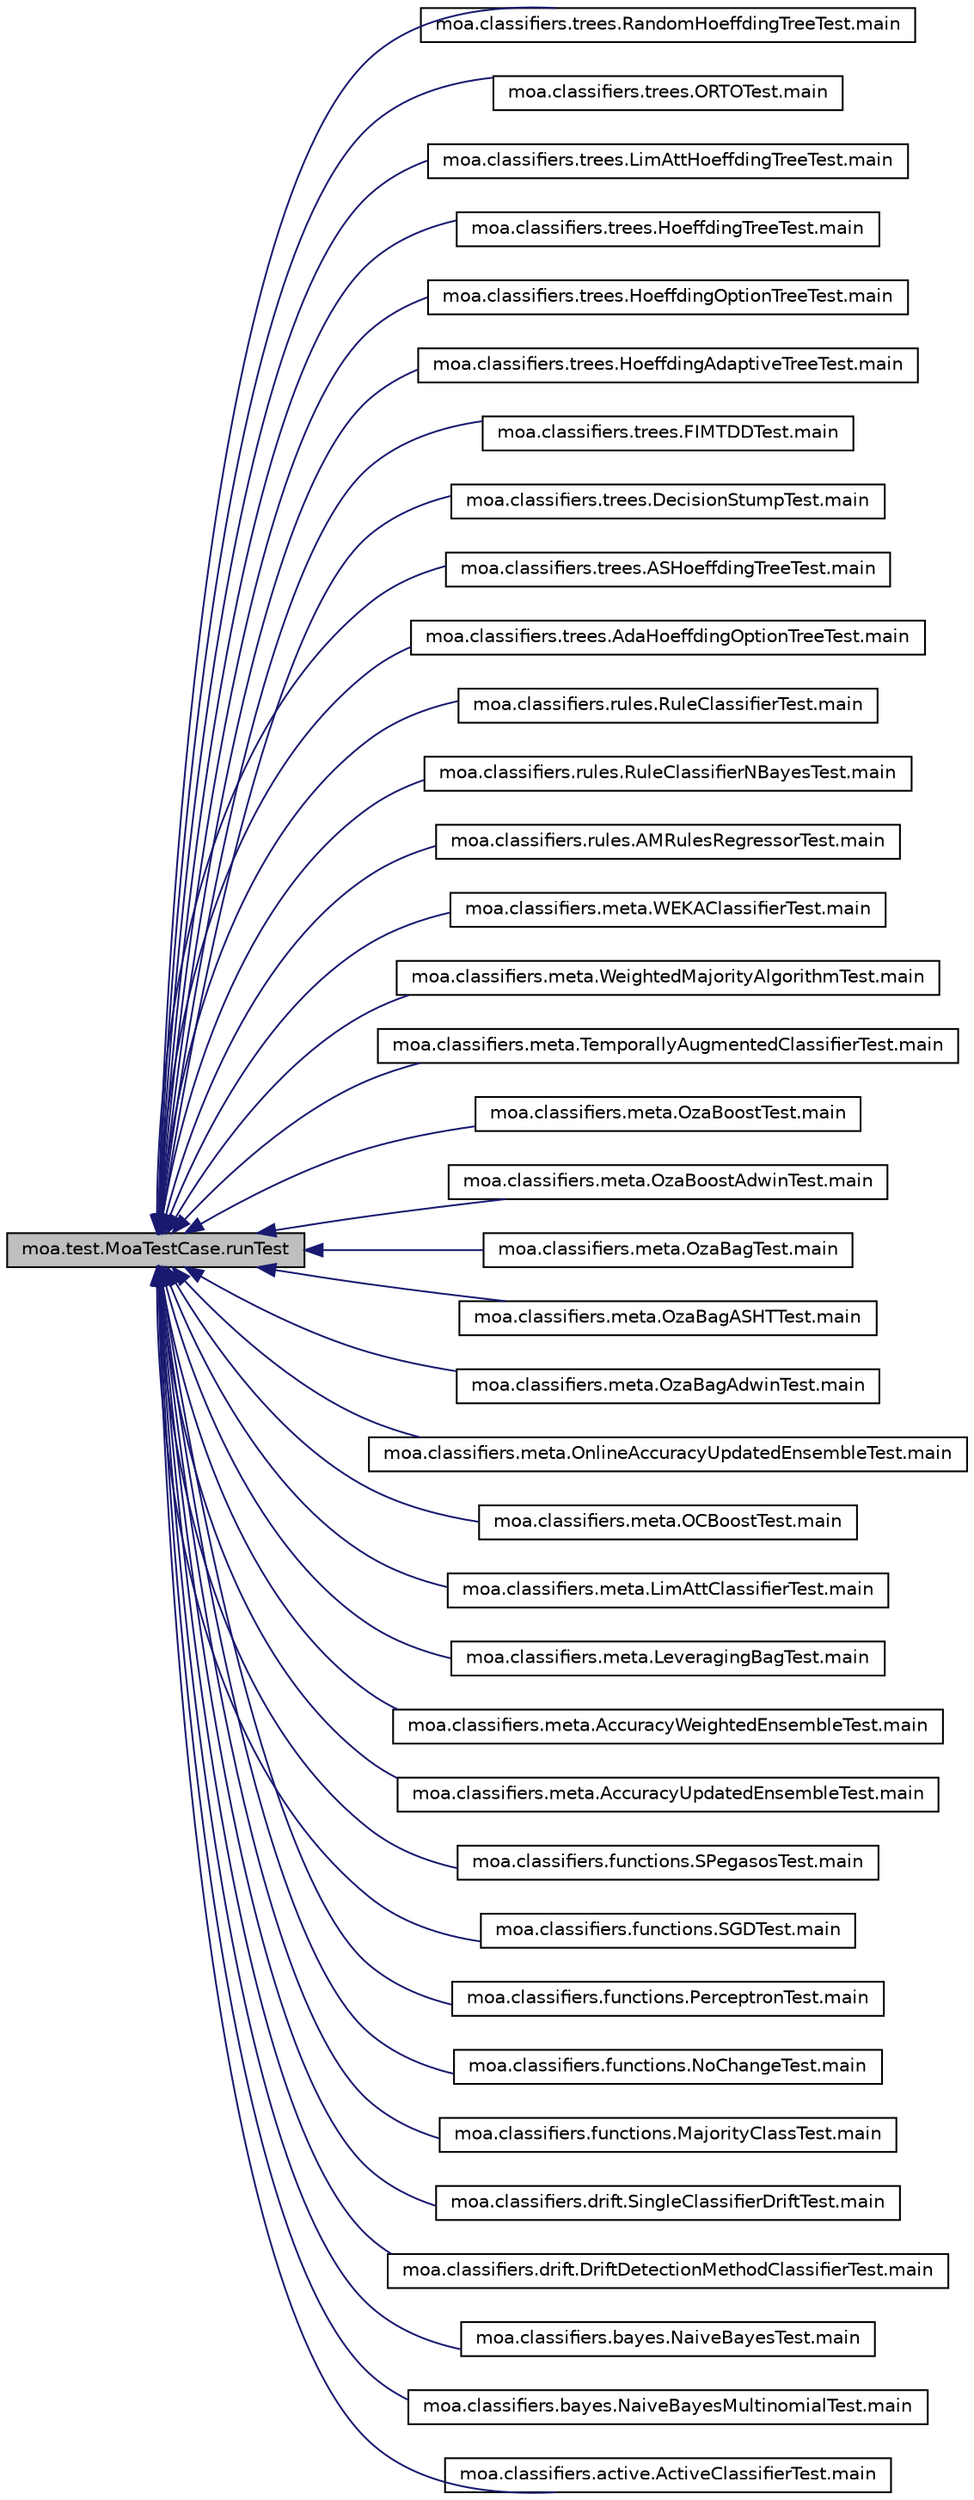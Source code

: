 digraph G
{
  edge [fontname="Helvetica",fontsize="10",labelfontname="Helvetica",labelfontsize="10"];
  node [fontname="Helvetica",fontsize="10",shape=record];
  rankdir=LR;
  Node1 [label="moa.test.MoaTestCase.runTest",height=0.2,width=0.4,color="black", fillcolor="grey75", style="filled" fontcolor="black"];
  Node1 -> Node2 [dir=back,color="midnightblue",fontsize="10",style="solid",fontname="Helvetica"];
  Node2 [label="moa.classifiers.trees.RandomHoeffdingTreeTest.main",height=0.2,width=0.4,color="black", fillcolor="white", style="filled",URL="$classmoa_1_1classifiers_1_1trees_1_1RandomHoeffdingTreeTest.html#a7fd81efee6b793f9b93ac7c781ecd151",tooltip="Runs the test from commandline."];
  Node1 -> Node3 [dir=back,color="midnightblue",fontsize="10",style="solid",fontname="Helvetica"];
  Node3 [label="moa.classifiers.trees.ORTOTest.main",height=0.2,width=0.4,color="black", fillcolor="white", style="filled",URL="$classmoa_1_1classifiers_1_1trees_1_1ORTOTest.html#aa5064a81342e0c5627fd63e854f0061d",tooltip="Runs the test from commandline."];
  Node1 -> Node4 [dir=back,color="midnightblue",fontsize="10",style="solid",fontname="Helvetica"];
  Node4 [label="moa.classifiers.trees.LimAttHoeffdingTreeTest.main",height=0.2,width=0.4,color="black", fillcolor="white", style="filled",URL="$classmoa_1_1classifiers_1_1trees_1_1LimAttHoeffdingTreeTest.html#ae05e241c3a98ae5fbf159aae98868bc2",tooltip="Runs the test from commandline."];
  Node1 -> Node5 [dir=back,color="midnightblue",fontsize="10",style="solid",fontname="Helvetica"];
  Node5 [label="moa.classifiers.trees.HoeffdingTreeTest.main",height=0.2,width=0.4,color="black", fillcolor="white", style="filled",URL="$classmoa_1_1classifiers_1_1trees_1_1HoeffdingTreeTest.html#ab4ed40a1dbea98e0625e9f778f9ace16",tooltip="Runs the test from commandline."];
  Node1 -> Node6 [dir=back,color="midnightblue",fontsize="10",style="solid",fontname="Helvetica"];
  Node6 [label="moa.classifiers.trees.HoeffdingOptionTreeTest.main",height=0.2,width=0.4,color="black", fillcolor="white", style="filled",URL="$classmoa_1_1classifiers_1_1trees_1_1HoeffdingOptionTreeTest.html#a3dfb2905d4cb96afea0e1362c8cd45b0",tooltip="Runs the test from commandline."];
  Node1 -> Node7 [dir=back,color="midnightblue",fontsize="10",style="solid",fontname="Helvetica"];
  Node7 [label="moa.classifiers.trees.HoeffdingAdaptiveTreeTest.main",height=0.2,width=0.4,color="black", fillcolor="white", style="filled",URL="$classmoa_1_1classifiers_1_1trees_1_1HoeffdingAdaptiveTreeTest.html#a41df125d174414a3932ac6ce9b6778ab",tooltip="Runs the test from commandline."];
  Node1 -> Node8 [dir=back,color="midnightblue",fontsize="10",style="solid",fontname="Helvetica"];
  Node8 [label="moa.classifiers.trees.FIMTDDTest.main",height=0.2,width=0.4,color="black", fillcolor="white", style="filled",URL="$classmoa_1_1classifiers_1_1trees_1_1FIMTDDTest.html#aad4716a742b9f9ddd3556319e0f47adc",tooltip="Runs the test from commandline."];
  Node1 -> Node9 [dir=back,color="midnightblue",fontsize="10",style="solid",fontname="Helvetica"];
  Node9 [label="moa.classifiers.trees.DecisionStumpTest.main",height=0.2,width=0.4,color="black", fillcolor="white", style="filled",URL="$classmoa_1_1classifiers_1_1trees_1_1DecisionStumpTest.html#a7d5e934fb13a1605321c7ec32d516fff",tooltip="Runs the test from commandline."];
  Node1 -> Node10 [dir=back,color="midnightblue",fontsize="10",style="solid",fontname="Helvetica"];
  Node10 [label="moa.classifiers.trees.ASHoeffdingTreeTest.main",height=0.2,width=0.4,color="black", fillcolor="white", style="filled",URL="$classmoa_1_1classifiers_1_1trees_1_1ASHoeffdingTreeTest.html#aa737aa51e44adc37ebf41eac539999b1",tooltip="Runs the test from commandline."];
  Node1 -> Node11 [dir=back,color="midnightblue",fontsize="10",style="solid",fontname="Helvetica"];
  Node11 [label="moa.classifiers.trees.AdaHoeffdingOptionTreeTest.main",height=0.2,width=0.4,color="black", fillcolor="white", style="filled",URL="$classmoa_1_1classifiers_1_1trees_1_1AdaHoeffdingOptionTreeTest.html#a29d32e156641661db69802ce06e78739",tooltip="Runs the test from commandline."];
  Node1 -> Node12 [dir=back,color="midnightblue",fontsize="10",style="solid",fontname="Helvetica"];
  Node12 [label="moa.classifiers.rules.RuleClassifierTest.main",height=0.2,width=0.4,color="black", fillcolor="white", style="filled",URL="$classmoa_1_1classifiers_1_1rules_1_1RuleClassifierTest.html#a79bd37e4aab9ddc0fbc99227d8f03d9d",tooltip="Runs the test from commandline."];
  Node1 -> Node13 [dir=back,color="midnightblue",fontsize="10",style="solid",fontname="Helvetica"];
  Node13 [label="moa.classifiers.rules.RuleClassifierNBayesTest.main",height=0.2,width=0.4,color="black", fillcolor="white", style="filled",URL="$classmoa_1_1classifiers_1_1rules_1_1RuleClassifierNBayesTest.html#affa41a686b34741c3452b82f47fe4da5",tooltip="Runs the test from commandline."];
  Node1 -> Node14 [dir=back,color="midnightblue",fontsize="10",style="solid",fontname="Helvetica"];
  Node14 [label="moa.classifiers.rules.AMRulesRegressorTest.main",height=0.2,width=0.4,color="black", fillcolor="white", style="filled",URL="$classmoa_1_1classifiers_1_1rules_1_1AMRulesRegressorTest.html#aad40b7731280684f9b223db8ff2b5549",tooltip="Runs the test from commandline."];
  Node1 -> Node15 [dir=back,color="midnightblue",fontsize="10",style="solid",fontname="Helvetica"];
  Node15 [label="moa.classifiers.meta.WEKAClassifierTest.main",height=0.2,width=0.4,color="black", fillcolor="white", style="filled",URL="$classmoa_1_1classifiers_1_1meta_1_1WEKAClassifierTest.html#aee63a87822fd65e705414f0e9fad834f",tooltip="Runs the test from commandline."];
  Node1 -> Node16 [dir=back,color="midnightblue",fontsize="10",style="solid",fontname="Helvetica"];
  Node16 [label="moa.classifiers.meta.WeightedMajorityAlgorithmTest.main",height=0.2,width=0.4,color="black", fillcolor="white", style="filled",URL="$classmoa_1_1classifiers_1_1meta_1_1WeightedMajorityAlgorithmTest.html#ad9d8818f2dd98c65bc857b7bec3f46f3",tooltip="Runs the test from commandline."];
  Node1 -> Node17 [dir=back,color="midnightblue",fontsize="10",style="solid",fontname="Helvetica"];
  Node17 [label="moa.classifiers.meta.TemporallyAugmentedClassifierTest.main",height=0.2,width=0.4,color="black", fillcolor="white", style="filled",URL="$classmoa_1_1classifiers_1_1meta_1_1TemporallyAugmentedClassifierTest.html#a20f6042a3f7f87e3c824c7cbef85e39b",tooltip="Runs the test from commandline."];
  Node1 -> Node18 [dir=back,color="midnightblue",fontsize="10",style="solid",fontname="Helvetica"];
  Node18 [label="moa.classifiers.meta.OzaBoostTest.main",height=0.2,width=0.4,color="black", fillcolor="white", style="filled",URL="$classmoa_1_1classifiers_1_1meta_1_1OzaBoostTest.html#ab66f380e22fd04a2ece2b9d51bb56550",tooltip="Runs the test from commandline."];
  Node1 -> Node19 [dir=back,color="midnightblue",fontsize="10",style="solid",fontname="Helvetica"];
  Node19 [label="moa.classifiers.meta.OzaBoostAdwinTest.main",height=0.2,width=0.4,color="black", fillcolor="white", style="filled",URL="$classmoa_1_1classifiers_1_1meta_1_1OzaBoostAdwinTest.html#af11a9ab43eb521f5c6dac15938f6fb6f",tooltip="Runs the test from commandline."];
  Node1 -> Node20 [dir=back,color="midnightblue",fontsize="10",style="solid",fontname="Helvetica"];
  Node20 [label="moa.classifiers.meta.OzaBagTest.main",height=0.2,width=0.4,color="black", fillcolor="white", style="filled",URL="$classmoa_1_1classifiers_1_1meta_1_1OzaBagTest.html#a046db7fc97ac620889bc4b88c78c816b",tooltip="Runs the test from commandline."];
  Node1 -> Node21 [dir=back,color="midnightblue",fontsize="10",style="solid",fontname="Helvetica"];
  Node21 [label="moa.classifiers.meta.OzaBagASHTTest.main",height=0.2,width=0.4,color="black", fillcolor="white", style="filled",URL="$classmoa_1_1classifiers_1_1meta_1_1OzaBagASHTTest.html#a548c55a9176462cdb08da741aa2ac44d",tooltip="Runs the test from commandline."];
  Node1 -> Node22 [dir=back,color="midnightblue",fontsize="10",style="solid",fontname="Helvetica"];
  Node22 [label="moa.classifiers.meta.OzaBagAdwinTest.main",height=0.2,width=0.4,color="black", fillcolor="white", style="filled",URL="$classmoa_1_1classifiers_1_1meta_1_1OzaBagAdwinTest.html#a19a6d5222f54cc84aaf28283323024f8",tooltip="Runs the test from commandline."];
  Node1 -> Node23 [dir=back,color="midnightblue",fontsize="10",style="solid",fontname="Helvetica"];
  Node23 [label="moa.classifiers.meta.OnlineAccuracyUpdatedEnsembleTest.main",height=0.2,width=0.4,color="black", fillcolor="white", style="filled",URL="$classmoa_1_1classifiers_1_1meta_1_1OnlineAccuracyUpdatedEnsembleTest.html#a7a124a21a4748f19dcacfe4aa22c88e5",tooltip="Runs the test from commandline."];
  Node1 -> Node24 [dir=back,color="midnightblue",fontsize="10",style="solid",fontname="Helvetica"];
  Node24 [label="moa.classifiers.meta.OCBoostTest.main",height=0.2,width=0.4,color="black", fillcolor="white", style="filled",URL="$classmoa_1_1classifiers_1_1meta_1_1OCBoostTest.html#ab09375a724b2cd37e47f3a7cf74db336",tooltip="Runs the test from commandline."];
  Node1 -> Node25 [dir=back,color="midnightblue",fontsize="10",style="solid",fontname="Helvetica"];
  Node25 [label="moa.classifiers.meta.LimAttClassifierTest.main",height=0.2,width=0.4,color="black", fillcolor="white", style="filled",URL="$classmoa_1_1classifiers_1_1meta_1_1LimAttClassifierTest.html#ad20b84a73255b8c20d0b01cabcdac97d",tooltip="Runs the test from commandline."];
  Node1 -> Node26 [dir=back,color="midnightblue",fontsize="10",style="solid",fontname="Helvetica"];
  Node26 [label="moa.classifiers.meta.LeveragingBagTest.main",height=0.2,width=0.4,color="black", fillcolor="white", style="filled",URL="$classmoa_1_1classifiers_1_1meta_1_1LeveragingBagTest.html#aaaa02eab794368d7fb21fef4c10fffcc",tooltip="Runs the test from commandline."];
  Node1 -> Node27 [dir=back,color="midnightblue",fontsize="10",style="solid",fontname="Helvetica"];
  Node27 [label="moa.classifiers.meta.AccuracyWeightedEnsembleTest.main",height=0.2,width=0.4,color="black", fillcolor="white", style="filled",URL="$classmoa_1_1classifiers_1_1meta_1_1AccuracyWeightedEnsembleTest.html#a251bec937ce5e0a957cea299f99852bc",tooltip="Runs the test from commandline."];
  Node1 -> Node28 [dir=back,color="midnightblue",fontsize="10",style="solid",fontname="Helvetica"];
  Node28 [label="moa.classifiers.meta.AccuracyUpdatedEnsembleTest.main",height=0.2,width=0.4,color="black", fillcolor="white", style="filled",URL="$classmoa_1_1classifiers_1_1meta_1_1AccuracyUpdatedEnsembleTest.html#ac575bf4951d93cf5aacaeab054b62eaa",tooltip="Runs the test from commandline."];
  Node1 -> Node29 [dir=back,color="midnightblue",fontsize="10",style="solid",fontname="Helvetica"];
  Node29 [label="moa.classifiers.functions.SPegasosTest.main",height=0.2,width=0.4,color="black", fillcolor="white", style="filled",URL="$classmoa_1_1classifiers_1_1functions_1_1SPegasosTest.html#a6a00f0feda4cd8f1cfbf7dc2295ca3a1",tooltip="Runs the test from commandline."];
  Node1 -> Node30 [dir=back,color="midnightblue",fontsize="10",style="solid",fontname="Helvetica"];
  Node30 [label="moa.classifiers.functions.SGDTest.main",height=0.2,width=0.4,color="black", fillcolor="white", style="filled",URL="$classmoa_1_1classifiers_1_1functions_1_1SGDTest.html#a857c5fba5f465707176da33c61f63c76",tooltip="Runs the test from commandline."];
  Node1 -> Node31 [dir=back,color="midnightblue",fontsize="10",style="solid",fontname="Helvetica"];
  Node31 [label="moa.classifiers.functions.PerceptronTest.main",height=0.2,width=0.4,color="black", fillcolor="white", style="filled",URL="$classmoa_1_1classifiers_1_1functions_1_1PerceptronTest.html#a31bee896bd5435a34622e6bbab1c6a51",tooltip="Runs the test from commandline."];
  Node1 -> Node32 [dir=back,color="midnightblue",fontsize="10",style="solid",fontname="Helvetica"];
  Node32 [label="moa.classifiers.functions.NoChangeTest.main",height=0.2,width=0.4,color="black", fillcolor="white", style="filled",URL="$classmoa_1_1classifiers_1_1functions_1_1NoChangeTest.html#a3728d66679333ae9ef022e2abeea3bf1",tooltip="Runs the test from commandline."];
  Node1 -> Node33 [dir=back,color="midnightblue",fontsize="10",style="solid",fontname="Helvetica"];
  Node33 [label="moa.classifiers.functions.MajorityClassTest.main",height=0.2,width=0.4,color="black", fillcolor="white", style="filled",URL="$classmoa_1_1classifiers_1_1functions_1_1MajorityClassTest.html#a5ecd0ee0e199ae7b45b2826204d0e327",tooltip="Runs the test from commandline."];
  Node1 -> Node34 [dir=back,color="midnightblue",fontsize="10",style="solid",fontname="Helvetica"];
  Node34 [label="moa.classifiers.drift.SingleClassifierDriftTest.main",height=0.2,width=0.4,color="black", fillcolor="white", style="filled",URL="$classmoa_1_1classifiers_1_1drift_1_1SingleClassifierDriftTest.html#aa8000e69b66fb6adb3cb0ddda6e68785",tooltip="Runs the test from commandline."];
  Node1 -> Node35 [dir=back,color="midnightblue",fontsize="10",style="solid",fontname="Helvetica"];
  Node35 [label="moa.classifiers.drift.DriftDetectionMethodClassifierTest.main",height=0.2,width=0.4,color="black", fillcolor="white", style="filled",URL="$classmoa_1_1classifiers_1_1drift_1_1DriftDetectionMethodClassifierTest.html#ab2829e6ad0d25499562a13646287abfb",tooltip="Runs the test from commandline."];
  Node1 -> Node36 [dir=back,color="midnightblue",fontsize="10",style="solid",fontname="Helvetica"];
  Node36 [label="moa.classifiers.bayes.NaiveBayesTest.main",height=0.2,width=0.4,color="black", fillcolor="white", style="filled",URL="$classmoa_1_1classifiers_1_1bayes_1_1NaiveBayesTest.html#a544aa9e5b040ecc655bb0cf4bb132f4d",tooltip="Runs the test from commandline."];
  Node1 -> Node37 [dir=back,color="midnightblue",fontsize="10",style="solid",fontname="Helvetica"];
  Node37 [label="moa.classifiers.bayes.NaiveBayesMultinomialTest.main",height=0.2,width=0.4,color="black", fillcolor="white", style="filled",URL="$classmoa_1_1classifiers_1_1bayes_1_1NaiveBayesMultinomialTest.html#a078d7206e19839b0eceb9a2ee502fc36",tooltip="Runs the test from commandline."];
  Node1 -> Node38 [dir=back,color="midnightblue",fontsize="10",style="solid",fontname="Helvetica"];
  Node38 [label="moa.classifiers.active.ActiveClassifierTest.main",height=0.2,width=0.4,color="black", fillcolor="white", style="filled",URL="$classmoa_1_1classifiers_1_1active_1_1ActiveClassifierTest.html#a53f676a0eb1093ce9bb75f931eb5f2ef",tooltip="Runs the test from commandline."];
}

